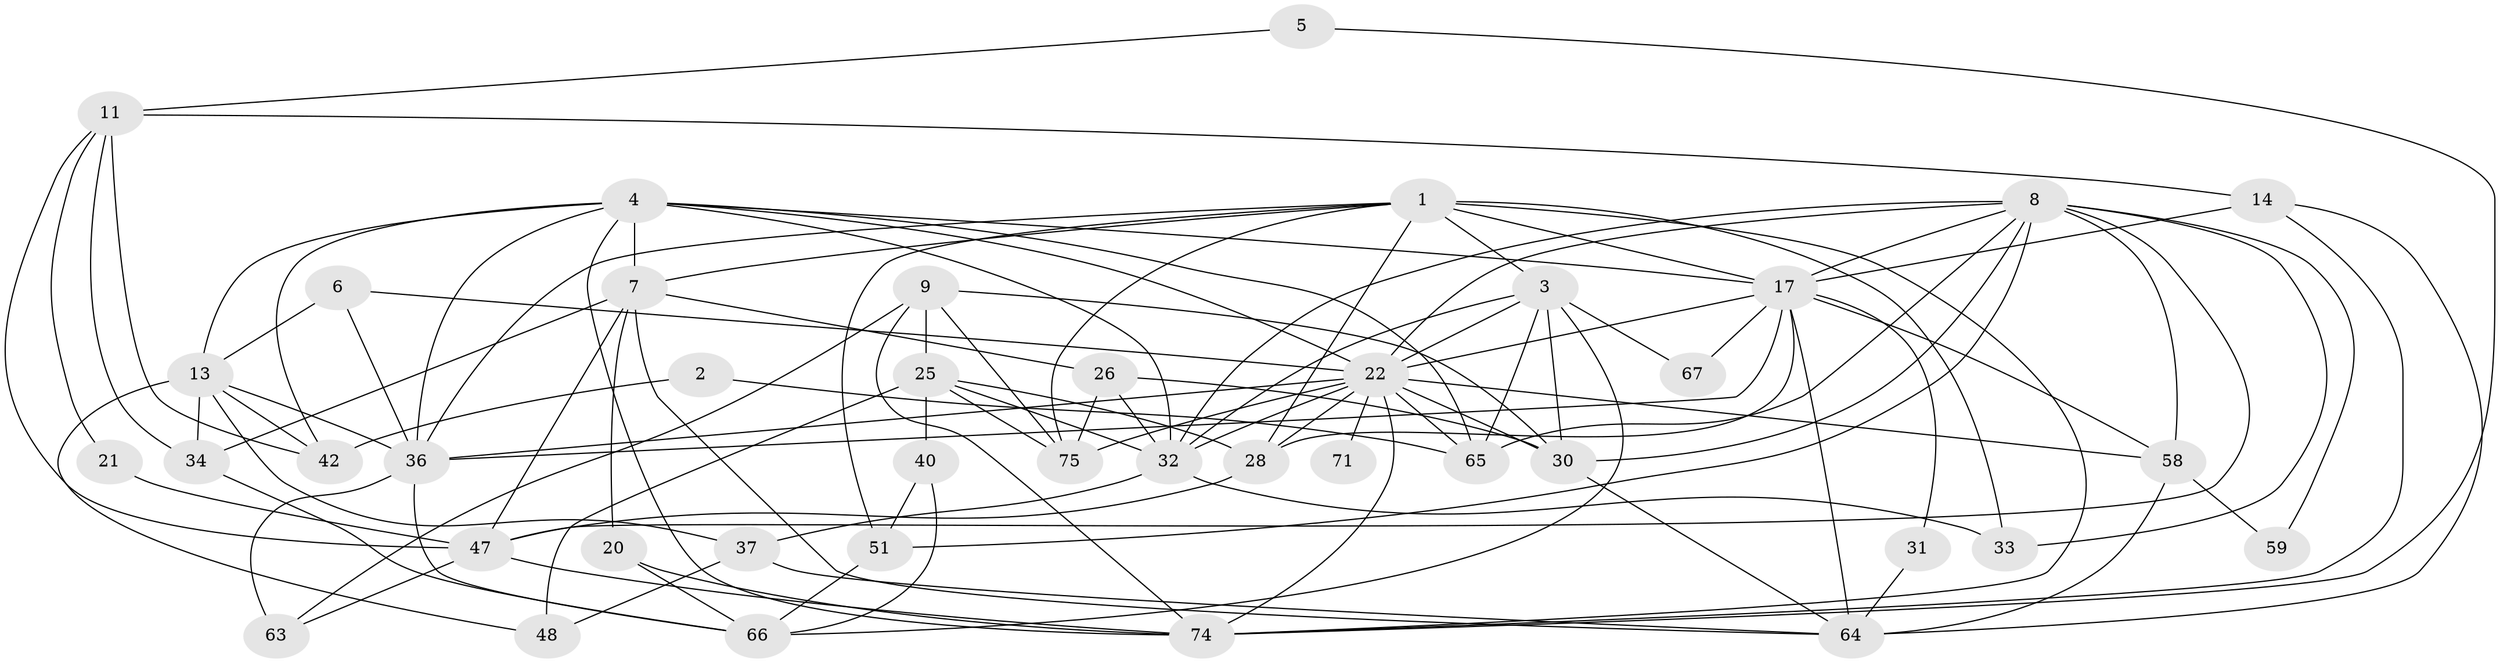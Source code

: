 // original degree distribution, {3: 0.24390243902439024, 2: 0.15853658536585366, 8: 0.04878048780487805, 5: 0.10975609756097561, 4: 0.32926829268292684, 6: 0.07317073170731707, 7: 0.036585365853658534}
// Generated by graph-tools (version 1.1) at 2025/15/03/09/25 04:15:00]
// undirected, 41 vertices, 108 edges
graph export_dot {
graph [start="1"]
  node [color=gray90,style=filled];
  1 [super="+60+57"];
  2;
  3 [super="+15"];
  4 [super="+38"];
  5;
  6 [super="+12"];
  7 [super="+19+27"];
  8 [super="+10+18"];
  9 [super="+23"];
  11 [super="+43+29"];
  13 [super="+16+53+50"];
  14 [super="+54"];
  17 [super="+41+35"];
  20;
  21;
  22 [super="+44+61"];
  25 [super="+77"];
  26;
  28;
  30 [super="+78"];
  31;
  32 [super="+39+45"];
  33;
  34;
  36 [super="+62+56"];
  37;
  40;
  42 [super="+69"];
  47 [super="+70+81"];
  48;
  51;
  58 [super="+82"];
  59;
  63;
  64;
  65 [super="+79"];
  66;
  67;
  71;
  74;
  75;
  1 -- 3 [weight=3];
  1 -- 36;
  1 -- 7 [weight=2];
  1 -- 75;
  1 -- 28;
  1 -- 33;
  1 -- 51;
  1 -- 74;
  1 -- 17;
  2 -- 65;
  2 -- 42;
  3 -- 65;
  3 -- 66;
  3 -- 67;
  3 -- 30;
  3 -- 32;
  3 -- 22;
  4 -- 17;
  4 -- 7 [weight=2];
  4 -- 36;
  4 -- 74;
  4 -- 42;
  4 -- 13;
  4 -- 32;
  4 -- 65;
  4 -- 22;
  5 -- 74;
  5 -- 11;
  6 -- 13;
  6 -- 36;
  6 -- 22;
  7 -- 64;
  7 -- 34;
  7 -- 20;
  7 -- 26;
  7 -- 47;
  8 -- 65;
  8 -- 59;
  8 -- 30 [weight=2];
  8 -- 47;
  8 -- 33;
  8 -- 51;
  8 -- 58;
  8 -- 17;
  8 -- 32;
  8 -- 22;
  9 -- 74;
  9 -- 25;
  9 -- 75;
  9 -- 30;
  9 -- 63;
  11 -- 34;
  11 -- 14;
  11 -- 21;
  11 -- 42;
  11 -- 47;
  13 -- 42 [weight=2];
  13 -- 36 [weight=2];
  13 -- 37;
  13 -- 48;
  13 -- 34;
  14 -- 64;
  14 -- 74;
  14 -- 17;
  17 -- 67;
  17 -- 36 [weight=2];
  17 -- 58 [weight=2];
  17 -- 31;
  17 -- 64;
  17 -- 28;
  17 -- 22;
  20 -- 66;
  20 -- 74;
  21 -- 47 [weight=2];
  22 -- 75 [weight=2];
  22 -- 32;
  22 -- 65;
  22 -- 36;
  22 -- 71 [weight=2];
  22 -- 74;
  22 -- 30;
  22 -- 28;
  22 -- 58 [weight=2];
  25 -- 75;
  25 -- 40;
  25 -- 48;
  25 -- 28;
  25 -- 32;
  26 -- 75;
  26 -- 30;
  26 -- 32;
  28 -- 47;
  30 -- 64;
  31 -- 64;
  32 -- 33;
  32 -- 37;
  34 -- 66;
  36 -- 66;
  36 -- 63;
  37 -- 48;
  37 -- 64;
  40 -- 51;
  40 -- 66;
  47 -- 63;
  47 -- 74;
  51 -- 66;
  58 -- 59;
  58 -- 64;
}
